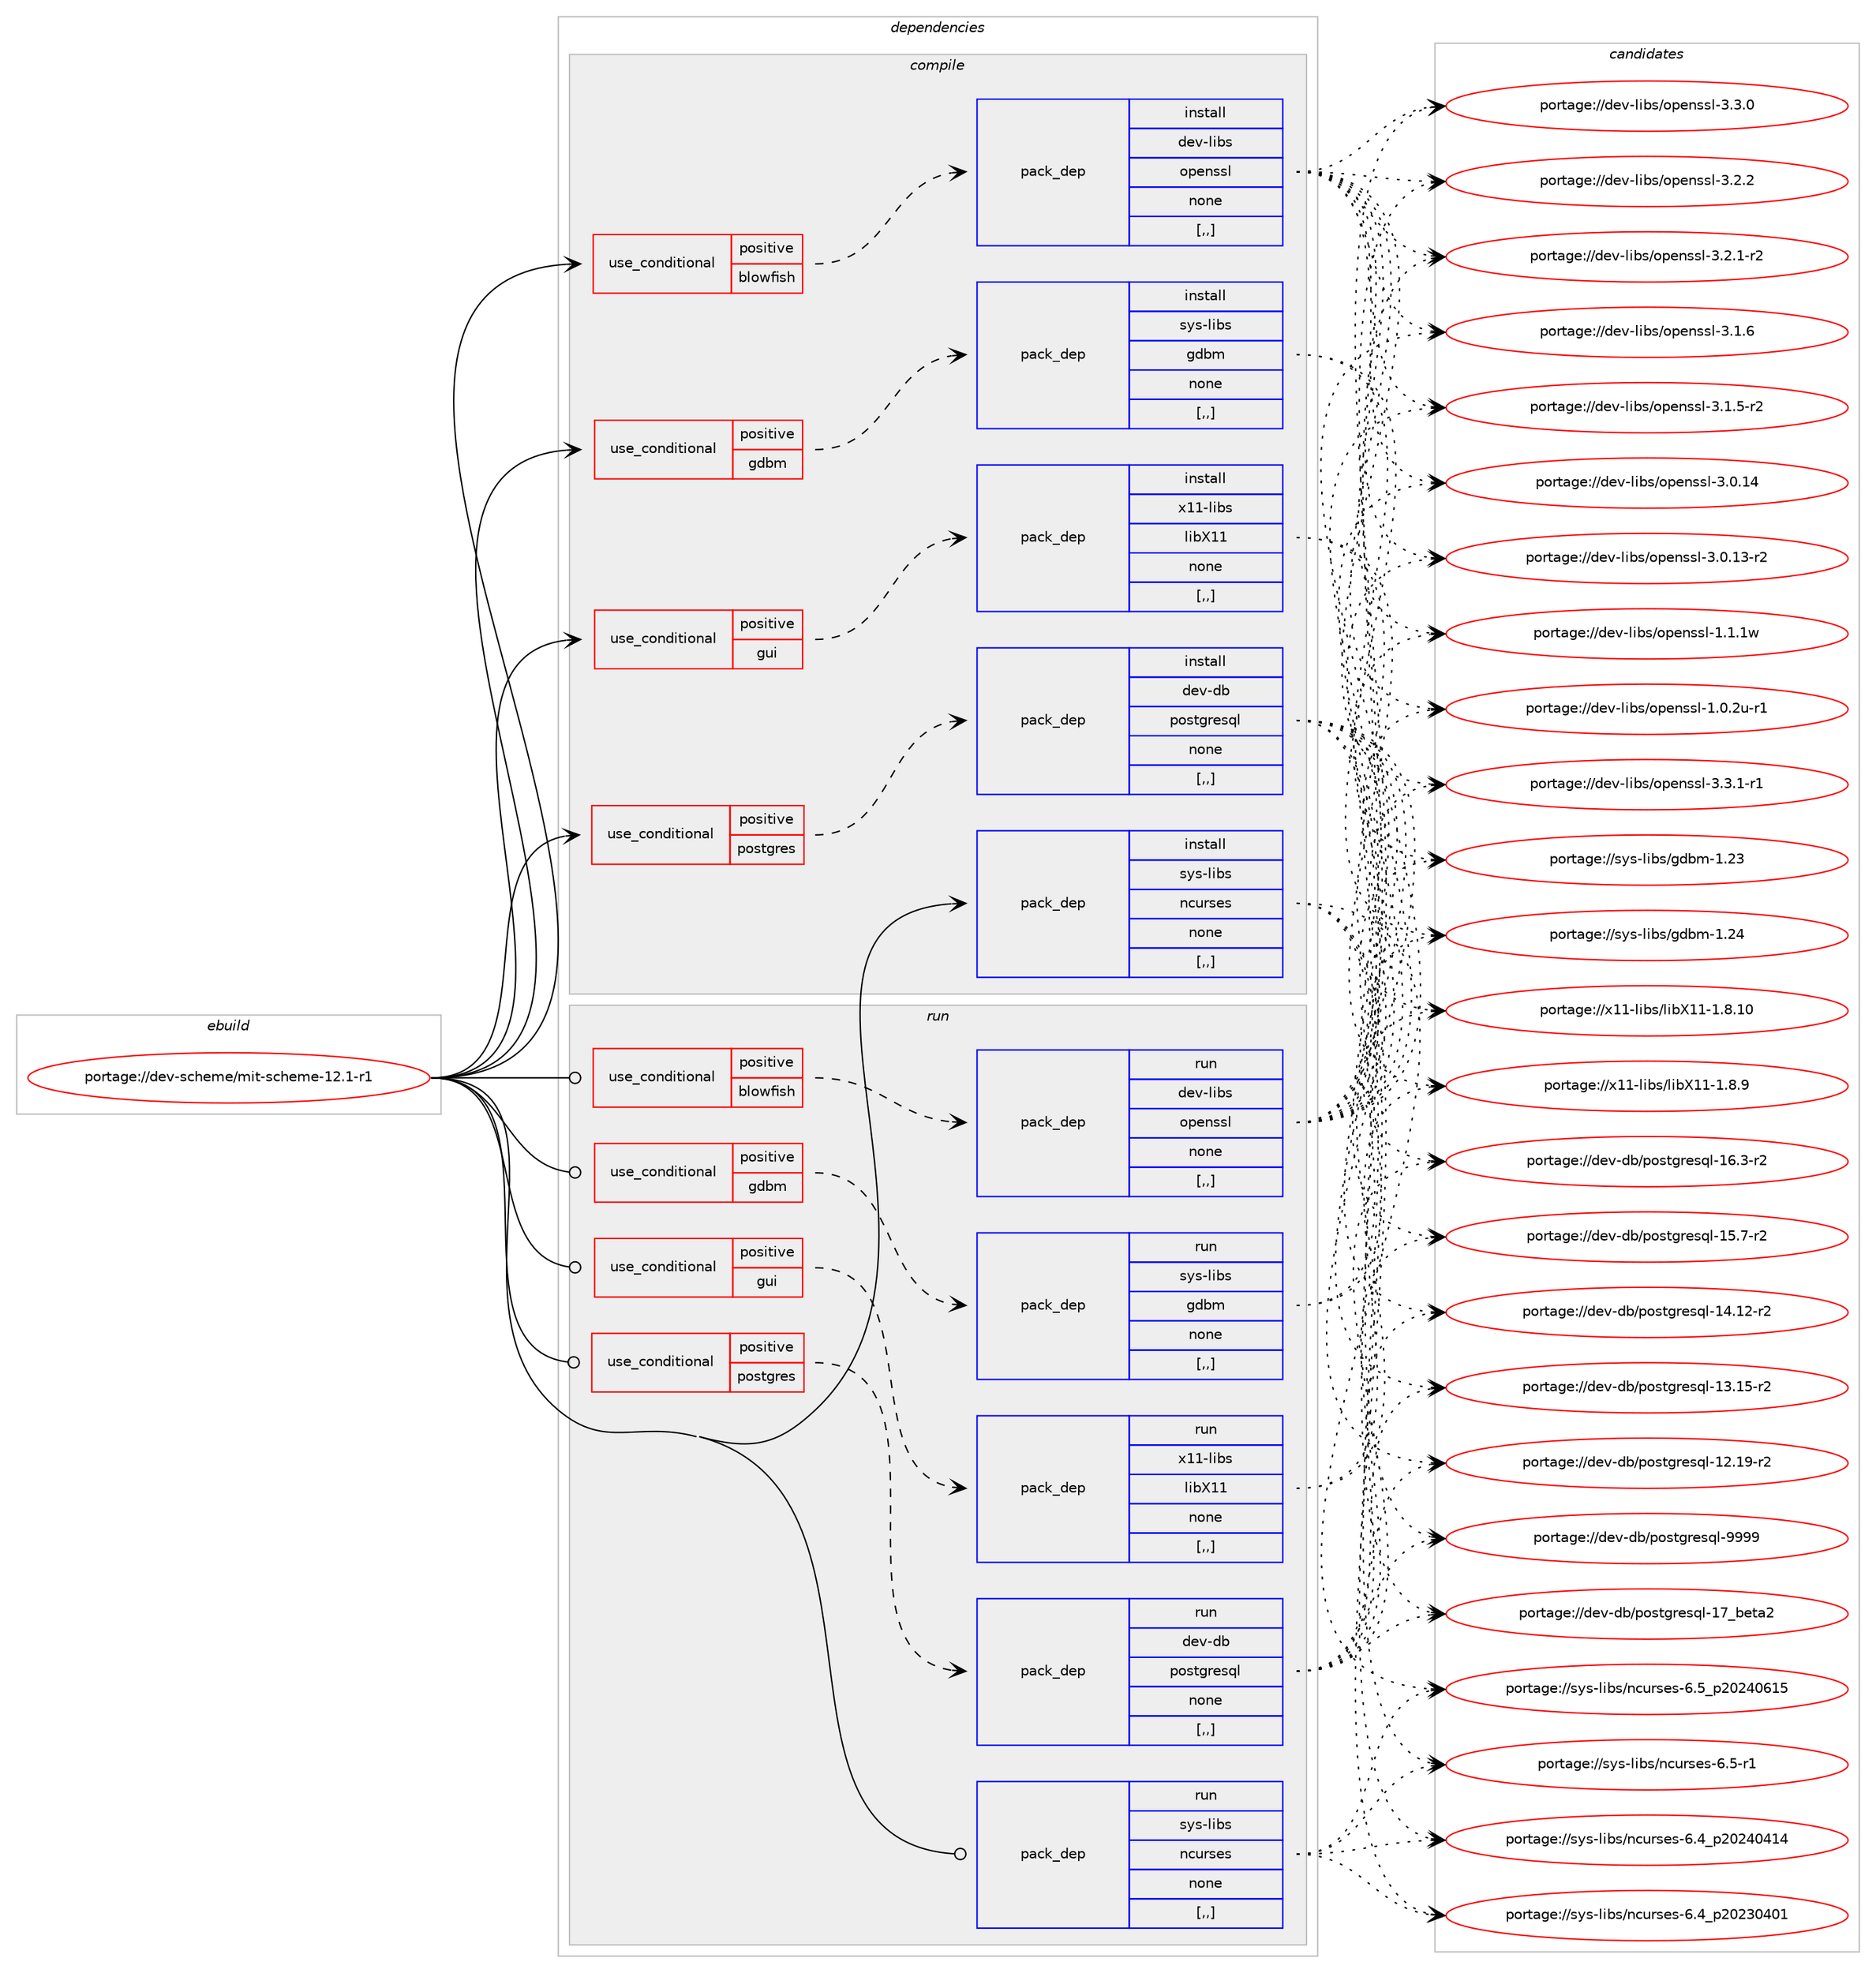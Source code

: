 digraph prolog {

# *************
# Graph options
# *************

newrank=true;
concentrate=true;
compound=true;
graph [rankdir=LR,fontname=Helvetica,fontsize=10,ranksep=1.5];#, ranksep=2.5, nodesep=0.2];
edge  [arrowhead=vee];
node  [fontname=Helvetica,fontsize=10];

# **********
# The ebuild
# **********

subgraph cluster_leftcol {
color=gray;
label=<<i>ebuild</i>>;
id [label="portage://dev-scheme/mit-scheme-12.1-r1", color=red, width=4, href="../dev-scheme/mit-scheme-12.1-r1.svg"];
}

# ****************
# The dependencies
# ****************

subgraph cluster_midcol {
color=gray;
label=<<i>dependencies</i>>;
subgraph cluster_compile {
fillcolor="#eeeeee";
style=filled;
label=<<i>compile</i>>;
subgraph cond58957 {
dependency208503 [label=<<TABLE BORDER="0" CELLBORDER="1" CELLSPACING="0" CELLPADDING="4"><TR><TD ROWSPAN="3" CELLPADDING="10">use_conditional</TD></TR><TR><TD>positive</TD></TR><TR><TD>blowfish</TD></TR></TABLE>>, shape=none, color=red];
subgraph pack148155 {
dependency208504 [label=<<TABLE BORDER="0" CELLBORDER="1" CELLSPACING="0" CELLPADDING="4" WIDTH="220"><TR><TD ROWSPAN="6" CELLPADDING="30">pack_dep</TD></TR><TR><TD WIDTH="110">install</TD></TR><TR><TD>dev-libs</TD></TR><TR><TD>openssl</TD></TR><TR><TD>none</TD></TR><TR><TD>[,,]</TD></TR></TABLE>>, shape=none, color=blue];
}
dependency208503:e -> dependency208504:w [weight=20,style="dashed",arrowhead="vee"];
}
id:e -> dependency208503:w [weight=20,style="solid",arrowhead="vee"];
subgraph cond58958 {
dependency208505 [label=<<TABLE BORDER="0" CELLBORDER="1" CELLSPACING="0" CELLPADDING="4"><TR><TD ROWSPAN="3" CELLPADDING="10">use_conditional</TD></TR><TR><TD>positive</TD></TR><TR><TD>gdbm</TD></TR></TABLE>>, shape=none, color=red];
subgraph pack148156 {
dependency208506 [label=<<TABLE BORDER="0" CELLBORDER="1" CELLSPACING="0" CELLPADDING="4" WIDTH="220"><TR><TD ROWSPAN="6" CELLPADDING="30">pack_dep</TD></TR><TR><TD WIDTH="110">install</TD></TR><TR><TD>sys-libs</TD></TR><TR><TD>gdbm</TD></TR><TR><TD>none</TD></TR><TR><TD>[,,]</TD></TR></TABLE>>, shape=none, color=blue];
}
dependency208505:e -> dependency208506:w [weight=20,style="dashed",arrowhead="vee"];
}
id:e -> dependency208505:w [weight=20,style="solid",arrowhead="vee"];
subgraph cond58959 {
dependency208507 [label=<<TABLE BORDER="0" CELLBORDER="1" CELLSPACING="0" CELLPADDING="4"><TR><TD ROWSPAN="3" CELLPADDING="10">use_conditional</TD></TR><TR><TD>positive</TD></TR><TR><TD>gui</TD></TR></TABLE>>, shape=none, color=red];
subgraph pack148157 {
dependency208508 [label=<<TABLE BORDER="0" CELLBORDER="1" CELLSPACING="0" CELLPADDING="4" WIDTH="220"><TR><TD ROWSPAN="6" CELLPADDING="30">pack_dep</TD></TR><TR><TD WIDTH="110">install</TD></TR><TR><TD>x11-libs</TD></TR><TR><TD>libX11</TD></TR><TR><TD>none</TD></TR><TR><TD>[,,]</TD></TR></TABLE>>, shape=none, color=blue];
}
dependency208507:e -> dependency208508:w [weight=20,style="dashed",arrowhead="vee"];
}
id:e -> dependency208507:w [weight=20,style="solid",arrowhead="vee"];
subgraph cond58960 {
dependency208509 [label=<<TABLE BORDER="0" CELLBORDER="1" CELLSPACING="0" CELLPADDING="4"><TR><TD ROWSPAN="3" CELLPADDING="10">use_conditional</TD></TR><TR><TD>positive</TD></TR><TR><TD>postgres</TD></TR></TABLE>>, shape=none, color=red];
subgraph pack148158 {
dependency208510 [label=<<TABLE BORDER="0" CELLBORDER="1" CELLSPACING="0" CELLPADDING="4" WIDTH="220"><TR><TD ROWSPAN="6" CELLPADDING="30">pack_dep</TD></TR><TR><TD WIDTH="110">install</TD></TR><TR><TD>dev-db</TD></TR><TR><TD>postgresql</TD></TR><TR><TD>none</TD></TR><TR><TD>[,,]</TD></TR></TABLE>>, shape=none, color=blue];
}
dependency208509:e -> dependency208510:w [weight=20,style="dashed",arrowhead="vee"];
}
id:e -> dependency208509:w [weight=20,style="solid",arrowhead="vee"];
subgraph pack148159 {
dependency208511 [label=<<TABLE BORDER="0" CELLBORDER="1" CELLSPACING="0" CELLPADDING="4" WIDTH="220"><TR><TD ROWSPAN="6" CELLPADDING="30">pack_dep</TD></TR><TR><TD WIDTH="110">install</TD></TR><TR><TD>sys-libs</TD></TR><TR><TD>ncurses</TD></TR><TR><TD>none</TD></TR><TR><TD>[,,]</TD></TR></TABLE>>, shape=none, color=blue];
}
id:e -> dependency208511:w [weight=20,style="solid",arrowhead="vee"];
}
subgraph cluster_compileandrun {
fillcolor="#eeeeee";
style=filled;
label=<<i>compile and run</i>>;
}
subgraph cluster_run {
fillcolor="#eeeeee";
style=filled;
label=<<i>run</i>>;
subgraph cond58961 {
dependency208512 [label=<<TABLE BORDER="0" CELLBORDER="1" CELLSPACING="0" CELLPADDING="4"><TR><TD ROWSPAN="3" CELLPADDING="10">use_conditional</TD></TR><TR><TD>positive</TD></TR><TR><TD>blowfish</TD></TR></TABLE>>, shape=none, color=red];
subgraph pack148160 {
dependency208513 [label=<<TABLE BORDER="0" CELLBORDER="1" CELLSPACING="0" CELLPADDING="4" WIDTH="220"><TR><TD ROWSPAN="6" CELLPADDING="30">pack_dep</TD></TR><TR><TD WIDTH="110">run</TD></TR><TR><TD>dev-libs</TD></TR><TR><TD>openssl</TD></TR><TR><TD>none</TD></TR><TR><TD>[,,]</TD></TR></TABLE>>, shape=none, color=blue];
}
dependency208512:e -> dependency208513:w [weight=20,style="dashed",arrowhead="vee"];
}
id:e -> dependency208512:w [weight=20,style="solid",arrowhead="odot"];
subgraph cond58962 {
dependency208514 [label=<<TABLE BORDER="0" CELLBORDER="1" CELLSPACING="0" CELLPADDING="4"><TR><TD ROWSPAN="3" CELLPADDING="10">use_conditional</TD></TR><TR><TD>positive</TD></TR><TR><TD>gdbm</TD></TR></TABLE>>, shape=none, color=red];
subgraph pack148161 {
dependency208515 [label=<<TABLE BORDER="0" CELLBORDER="1" CELLSPACING="0" CELLPADDING="4" WIDTH="220"><TR><TD ROWSPAN="6" CELLPADDING="30">pack_dep</TD></TR><TR><TD WIDTH="110">run</TD></TR><TR><TD>sys-libs</TD></TR><TR><TD>gdbm</TD></TR><TR><TD>none</TD></TR><TR><TD>[,,]</TD></TR></TABLE>>, shape=none, color=blue];
}
dependency208514:e -> dependency208515:w [weight=20,style="dashed",arrowhead="vee"];
}
id:e -> dependency208514:w [weight=20,style="solid",arrowhead="odot"];
subgraph cond58963 {
dependency208516 [label=<<TABLE BORDER="0" CELLBORDER="1" CELLSPACING="0" CELLPADDING="4"><TR><TD ROWSPAN="3" CELLPADDING="10">use_conditional</TD></TR><TR><TD>positive</TD></TR><TR><TD>gui</TD></TR></TABLE>>, shape=none, color=red];
subgraph pack148162 {
dependency208517 [label=<<TABLE BORDER="0" CELLBORDER="1" CELLSPACING="0" CELLPADDING="4" WIDTH="220"><TR><TD ROWSPAN="6" CELLPADDING="30">pack_dep</TD></TR><TR><TD WIDTH="110">run</TD></TR><TR><TD>x11-libs</TD></TR><TR><TD>libX11</TD></TR><TR><TD>none</TD></TR><TR><TD>[,,]</TD></TR></TABLE>>, shape=none, color=blue];
}
dependency208516:e -> dependency208517:w [weight=20,style="dashed",arrowhead="vee"];
}
id:e -> dependency208516:w [weight=20,style="solid",arrowhead="odot"];
subgraph cond58964 {
dependency208518 [label=<<TABLE BORDER="0" CELLBORDER="1" CELLSPACING="0" CELLPADDING="4"><TR><TD ROWSPAN="3" CELLPADDING="10">use_conditional</TD></TR><TR><TD>positive</TD></TR><TR><TD>postgres</TD></TR></TABLE>>, shape=none, color=red];
subgraph pack148163 {
dependency208519 [label=<<TABLE BORDER="0" CELLBORDER="1" CELLSPACING="0" CELLPADDING="4" WIDTH="220"><TR><TD ROWSPAN="6" CELLPADDING="30">pack_dep</TD></TR><TR><TD WIDTH="110">run</TD></TR><TR><TD>dev-db</TD></TR><TR><TD>postgresql</TD></TR><TR><TD>none</TD></TR><TR><TD>[,,]</TD></TR></TABLE>>, shape=none, color=blue];
}
dependency208518:e -> dependency208519:w [weight=20,style="dashed",arrowhead="vee"];
}
id:e -> dependency208518:w [weight=20,style="solid",arrowhead="odot"];
subgraph pack148164 {
dependency208520 [label=<<TABLE BORDER="0" CELLBORDER="1" CELLSPACING="0" CELLPADDING="4" WIDTH="220"><TR><TD ROWSPAN="6" CELLPADDING="30">pack_dep</TD></TR><TR><TD WIDTH="110">run</TD></TR><TR><TD>sys-libs</TD></TR><TR><TD>ncurses</TD></TR><TR><TD>none</TD></TR><TR><TD>[,,]</TD></TR></TABLE>>, shape=none, color=blue];
}
id:e -> dependency208520:w [weight=20,style="solid",arrowhead="odot"];
}
}

# **************
# The candidates
# **************

subgraph cluster_choices {
rank=same;
color=gray;
label=<<i>candidates</i>>;

subgraph choice148155 {
color=black;
nodesep=1;
choice1001011184510810598115471111121011101151151084551465146494511449 [label="portage://dev-libs/openssl-3.3.1-r1", color=red, width=4,href="../dev-libs/openssl-3.3.1-r1.svg"];
choice100101118451081059811547111112101110115115108455146514648 [label="portage://dev-libs/openssl-3.3.0", color=red, width=4,href="../dev-libs/openssl-3.3.0.svg"];
choice100101118451081059811547111112101110115115108455146504650 [label="portage://dev-libs/openssl-3.2.2", color=red, width=4,href="../dev-libs/openssl-3.2.2.svg"];
choice1001011184510810598115471111121011101151151084551465046494511450 [label="portage://dev-libs/openssl-3.2.1-r2", color=red, width=4,href="../dev-libs/openssl-3.2.1-r2.svg"];
choice100101118451081059811547111112101110115115108455146494654 [label="portage://dev-libs/openssl-3.1.6", color=red, width=4,href="../dev-libs/openssl-3.1.6.svg"];
choice1001011184510810598115471111121011101151151084551464946534511450 [label="portage://dev-libs/openssl-3.1.5-r2", color=red, width=4,href="../dev-libs/openssl-3.1.5-r2.svg"];
choice10010111845108105981154711111210111011511510845514648464952 [label="portage://dev-libs/openssl-3.0.14", color=red, width=4,href="../dev-libs/openssl-3.0.14.svg"];
choice100101118451081059811547111112101110115115108455146484649514511450 [label="portage://dev-libs/openssl-3.0.13-r2", color=red, width=4,href="../dev-libs/openssl-3.0.13-r2.svg"];
choice100101118451081059811547111112101110115115108454946494649119 [label="portage://dev-libs/openssl-1.1.1w", color=red, width=4,href="../dev-libs/openssl-1.1.1w.svg"];
choice1001011184510810598115471111121011101151151084549464846501174511449 [label="portage://dev-libs/openssl-1.0.2u-r1", color=red, width=4,href="../dev-libs/openssl-1.0.2u-r1.svg"];
dependency208504:e -> choice1001011184510810598115471111121011101151151084551465146494511449:w [style=dotted,weight="100"];
dependency208504:e -> choice100101118451081059811547111112101110115115108455146514648:w [style=dotted,weight="100"];
dependency208504:e -> choice100101118451081059811547111112101110115115108455146504650:w [style=dotted,weight="100"];
dependency208504:e -> choice1001011184510810598115471111121011101151151084551465046494511450:w [style=dotted,weight="100"];
dependency208504:e -> choice100101118451081059811547111112101110115115108455146494654:w [style=dotted,weight="100"];
dependency208504:e -> choice1001011184510810598115471111121011101151151084551464946534511450:w [style=dotted,weight="100"];
dependency208504:e -> choice10010111845108105981154711111210111011511510845514648464952:w [style=dotted,weight="100"];
dependency208504:e -> choice100101118451081059811547111112101110115115108455146484649514511450:w [style=dotted,weight="100"];
dependency208504:e -> choice100101118451081059811547111112101110115115108454946494649119:w [style=dotted,weight="100"];
dependency208504:e -> choice1001011184510810598115471111121011101151151084549464846501174511449:w [style=dotted,weight="100"];
}
subgraph choice148156 {
color=black;
nodesep=1;
choice115121115451081059811547103100981094549465052 [label="portage://sys-libs/gdbm-1.24", color=red, width=4,href="../sys-libs/gdbm-1.24.svg"];
choice115121115451081059811547103100981094549465051 [label="portage://sys-libs/gdbm-1.23", color=red, width=4,href="../sys-libs/gdbm-1.23.svg"];
dependency208506:e -> choice115121115451081059811547103100981094549465052:w [style=dotted,weight="100"];
dependency208506:e -> choice115121115451081059811547103100981094549465051:w [style=dotted,weight="100"];
}
subgraph choice148157 {
color=black;
nodesep=1;
choice12049494510810598115471081059888494945494656464948 [label="portage://x11-libs/libX11-1.8.10", color=red, width=4,href="../x11-libs/libX11-1.8.10.svg"];
choice120494945108105981154710810598884949454946564657 [label="portage://x11-libs/libX11-1.8.9", color=red, width=4,href="../x11-libs/libX11-1.8.9.svg"];
dependency208508:e -> choice12049494510810598115471081059888494945494656464948:w [style=dotted,weight="100"];
dependency208508:e -> choice120494945108105981154710810598884949454946564657:w [style=dotted,weight="100"];
}
subgraph choice148158 {
color=black;
nodesep=1;
choice1001011184510098471121111151161031141011151131084557575757 [label="portage://dev-db/postgresql-9999", color=red, width=4,href="../dev-db/postgresql-9999.svg"];
choice10010111845100984711211111511610311410111511310845495595981011169750 [label="portage://dev-db/postgresql-17_beta2", color=red, width=4,href="../dev-db/postgresql-17_beta2.svg"];
choice10010111845100984711211111511610311410111511310845495446514511450 [label="portage://dev-db/postgresql-16.3-r2", color=red, width=4,href="../dev-db/postgresql-16.3-r2.svg"];
choice10010111845100984711211111511610311410111511310845495346554511450 [label="portage://dev-db/postgresql-15.7-r2", color=red, width=4,href="../dev-db/postgresql-15.7-r2.svg"];
choice1001011184510098471121111151161031141011151131084549524649504511450 [label="portage://dev-db/postgresql-14.12-r2", color=red, width=4,href="../dev-db/postgresql-14.12-r2.svg"];
choice1001011184510098471121111151161031141011151131084549514649534511450 [label="portage://dev-db/postgresql-13.15-r2", color=red, width=4,href="../dev-db/postgresql-13.15-r2.svg"];
choice1001011184510098471121111151161031141011151131084549504649574511450 [label="portage://dev-db/postgresql-12.19-r2", color=red, width=4,href="../dev-db/postgresql-12.19-r2.svg"];
dependency208510:e -> choice1001011184510098471121111151161031141011151131084557575757:w [style=dotted,weight="100"];
dependency208510:e -> choice10010111845100984711211111511610311410111511310845495595981011169750:w [style=dotted,weight="100"];
dependency208510:e -> choice10010111845100984711211111511610311410111511310845495446514511450:w [style=dotted,weight="100"];
dependency208510:e -> choice10010111845100984711211111511610311410111511310845495346554511450:w [style=dotted,weight="100"];
dependency208510:e -> choice1001011184510098471121111151161031141011151131084549524649504511450:w [style=dotted,weight="100"];
dependency208510:e -> choice1001011184510098471121111151161031141011151131084549514649534511450:w [style=dotted,weight="100"];
dependency208510:e -> choice1001011184510098471121111151161031141011151131084549504649574511450:w [style=dotted,weight="100"];
}
subgraph choice148159 {
color=black;
nodesep=1;
choice1151211154510810598115471109911711411510111545544653951125048505248544953 [label="portage://sys-libs/ncurses-6.5_p20240615", color=red, width=4,href="../sys-libs/ncurses-6.5_p20240615.svg"];
choice11512111545108105981154711099117114115101115455446534511449 [label="portage://sys-libs/ncurses-6.5-r1", color=red, width=4,href="../sys-libs/ncurses-6.5-r1.svg"];
choice1151211154510810598115471109911711411510111545544652951125048505248524952 [label="portage://sys-libs/ncurses-6.4_p20240414", color=red, width=4,href="../sys-libs/ncurses-6.4_p20240414.svg"];
choice1151211154510810598115471109911711411510111545544652951125048505148524849 [label="portage://sys-libs/ncurses-6.4_p20230401", color=red, width=4,href="../sys-libs/ncurses-6.4_p20230401.svg"];
dependency208511:e -> choice1151211154510810598115471109911711411510111545544653951125048505248544953:w [style=dotted,weight="100"];
dependency208511:e -> choice11512111545108105981154711099117114115101115455446534511449:w [style=dotted,weight="100"];
dependency208511:e -> choice1151211154510810598115471109911711411510111545544652951125048505248524952:w [style=dotted,weight="100"];
dependency208511:e -> choice1151211154510810598115471109911711411510111545544652951125048505148524849:w [style=dotted,weight="100"];
}
subgraph choice148160 {
color=black;
nodesep=1;
choice1001011184510810598115471111121011101151151084551465146494511449 [label="portage://dev-libs/openssl-3.3.1-r1", color=red, width=4,href="../dev-libs/openssl-3.3.1-r1.svg"];
choice100101118451081059811547111112101110115115108455146514648 [label="portage://dev-libs/openssl-3.3.0", color=red, width=4,href="../dev-libs/openssl-3.3.0.svg"];
choice100101118451081059811547111112101110115115108455146504650 [label="portage://dev-libs/openssl-3.2.2", color=red, width=4,href="../dev-libs/openssl-3.2.2.svg"];
choice1001011184510810598115471111121011101151151084551465046494511450 [label="portage://dev-libs/openssl-3.2.1-r2", color=red, width=4,href="../dev-libs/openssl-3.2.1-r2.svg"];
choice100101118451081059811547111112101110115115108455146494654 [label="portage://dev-libs/openssl-3.1.6", color=red, width=4,href="../dev-libs/openssl-3.1.6.svg"];
choice1001011184510810598115471111121011101151151084551464946534511450 [label="portage://dev-libs/openssl-3.1.5-r2", color=red, width=4,href="../dev-libs/openssl-3.1.5-r2.svg"];
choice10010111845108105981154711111210111011511510845514648464952 [label="portage://dev-libs/openssl-3.0.14", color=red, width=4,href="../dev-libs/openssl-3.0.14.svg"];
choice100101118451081059811547111112101110115115108455146484649514511450 [label="portage://dev-libs/openssl-3.0.13-r2", color=red, width=4,href="../dev-libs/openssl-3.0.13-r2.svg"];
choice100101118451081059811547111112101110115115108454946494649119 [label="portage://dev-libs/openssl-1.1.1w", color=red, width=4,href="../dev-libs/openssl-1.1.1w.svg"];
choice1001011184510810598115471111121011101151151084549464846501174511449 [label="portage://dev-libs/openssl-1.0.2u-r1", color=red, width=4,href="../dev-libs/openssl-1.0.2u-r1.svg"];
dependency208513:e -> choice1001011184510810598115471111121011101151151084551465146494511449:w [style=dotted,weight="100"];
dependency208513:e -> choice100101118451081059811547111112101110115115108455146514648:w [style=dotted,weight="100"];
dependency208513:e -> choice100101118451081059811547111112101110115115108455146504650:w [style=dotted,weight="100"];
dependency208513:e -> choice1001011184510810598115471111121011101151151084551465046494511450:w [style=dotted,weight="100"];
dependency208513:e -> choice100101118451081059811547111112101110115115108455146494654:w [style=dotted,weight="100"];
dependency208513:e -> choice1001011184510810598115471111121011101151151084551464946534511450:w [style=dotted,weight="100"];
dependency208513:e -> choice10010111845108105981154711111210111011511510845514648464952:w [style=dotted,weight="100"];
dependency208513:e -> choice100101118451081059811547111112101110115115108455146484649514511450:w [style=dotted,weight="100"];
dependency208513:e -> choice100101118451081059811547111112101110115115108454946494649119:w [style=dotted,weight="100"];
dependency208513:e -> choice1001011184510810598115471111121011101151151084549464846501174511449:w [style=dotted,weight="100"];
}
subgraph choice148161 {
color=black;
nodesep=1;
choice115121115451081059811547103100981094549465052 [label="portage://sys-libs/gdbm-1.24", color=red, width=4,href="../sys-libs/gdbm-1.24.svg"];
choice115121115451081059811547103100981094549465051 [label="portage://sys-libs/gdbm-1.23", color=red, width=4,href="../sys-libs/gdbm-1.23.svg"];
dependency208515:e -> choice115121115451081059811547103100981094549465052:w [style=dotted,weight="100"];
dependency208515:e -> choice115121115451081059811547103100981094549465051:w [style=dotted,weight="100"];
}
subgraph choice148162 {
color=black;
nodesep=1;
choice12049494510810598115471081059888494945494656464948 [label="portage://x11-libs/libX11-1.8.10", color=red, width=4,href="../x11-libs/libX11-1.8.10.svg"];
choice120494945108105981154710810598884949454946564657 [label="portage://x11-libs/libX11-1.8.9", color=red, width=4,href="../x11-libs/libX11-1.8.9.svg"];
dependency208517:e -> choice12049494510810598115471081059888494945494656464948:w [style=dotted,weight="100"];
dependency208517:e -> choice120494945108105981154710810598884949454946564657:w [style=dotted,weight="100"];
}
subgraph choice148163 {
color=black;
nodesep=1;
choice1001011184510098471121111151161031141011151131084557575757 [label="portage://dev-db/postgresql-9999", color=red, width=4,href="../dev-db/postgresql-9999.svg"];
choice10010111845100984711211111511610311410111511310845495595981011169750 [label="portage://dev-db/postgresql-17_beta2", color=red, width=4,href="../dev-db/postgresql-17_beta2.svg"];
choice10010111845100984711211111511610311410111511310845495446514511450 [label="portage://dev-db/postgresql-16.3-r2", color=red, width=4,href="../dev-db/postgresql-16.3-r2.svg"];
choice10010111845100984711211111511610311410111511310845495346554511450 [label="portage://dev-db/postgresql-15.7-r2", color=red, width=4,href="../dev-db/postgresql-15.7-r2.svg"];
choice1001011184510098471121111151161031141011151131084549524649504511450 [label="portage://dev-db/postgresql-14.12-r2", color=red, width=4,href="../dev-db/postgresql-14.12-r2.svg"];
choice1001011184510098471121111151161031141011151131084549514649534511450 [label="portage://dev-db/postgresql-13.15-r2", color=red, width=4,href="../dev-db/postgresql-13.15-r2.svg"];
choice1001011184510098471121111151161031141011151131084549504649574511450 [label="portage://dev-db/postgresql-12.19-r2", color=red, width=4,href="../dev-db/postgresql-12.19-r2.svg"];
dependency208519:e -> choice1001011184510098471121111151161031141011151131084557575757:w [style=dotted,weight="100"];
dependency208519:e -> choice10010111845100984711211111511610311410111511310845495595981011169750:w [style=dotted,weight="100"];
dependency208519:e -> choice10010111845100984711211111511610311410111511310845495446514511450:w [style=dotted,weight="100"];
dependency208519:e -> choice10010111845100984711211111511610311410111511310845495346554511450:w [style=dotted,weight="100"];
dependency208519:e -> choice1001011184510098471121111151161031141011151131084549524649504511450:w [style=dotted,weight="100"];
dependency208519:e -> choice1001011184510098471121111151161031141011151131084549514649534511450:w [style=dotted,weight="100"];
dependency208519:e -> choice1001011184510098471121111151161031141011151131084549504649574511450:w [style=dotted,weight="100"];
}
subgraph choice148164 {
color=black;
nodesep=1;
choice1151211154510810598115471109911711411510111545544653951125048505248544953 [label="portage://sys-libs/ncurses-6.5_p20240615", color=red, width=4,href="../sys-libs/ncurses-6.5_p20240615.svg"];
choice11512111545108105981154711099117114115101115455446534511449 [label="portage://sys-libs/ncurses-6.5-r1", color=red, width=4,href="../sys-libs/ncurses-6.5-r1.svg"];
choice1151211154510810598115471109911711411510111545544652951125048505248524952 [label="portage://sys-libs/ncurses-6.4_p20240414", color=red, width=4,href="../sys-libs/ncurses-6.4_p20240414.svg"];
choice1151211154510810598115471109911711411510111545544652951125048505148524849 [label="portage://sys-libs/ncurses-6.4_p20230401", color=red, width=4,href="../sys-libs/ncurses-6.4_p20230401.svg"];
dependency208520:e -> choice1151211154510810598115471109911711411510111545544653951125048505248544953:w [style=dotted,weight="100"];
dependency208520:e -> choice11512111545108105981154711099117114115101115455446534511449:w [style=dotted,weight="100"];
dependency208520:e -> choice1151211154510810598115471109911711411510111545544652951125048505248524952:w [style=dotted,weight="100"];
dependency208520:e -> choice1151211154510810598115471109911711411510111545544652951125048505148524849:w [style=dotted,weight="100"];
}
}

}

